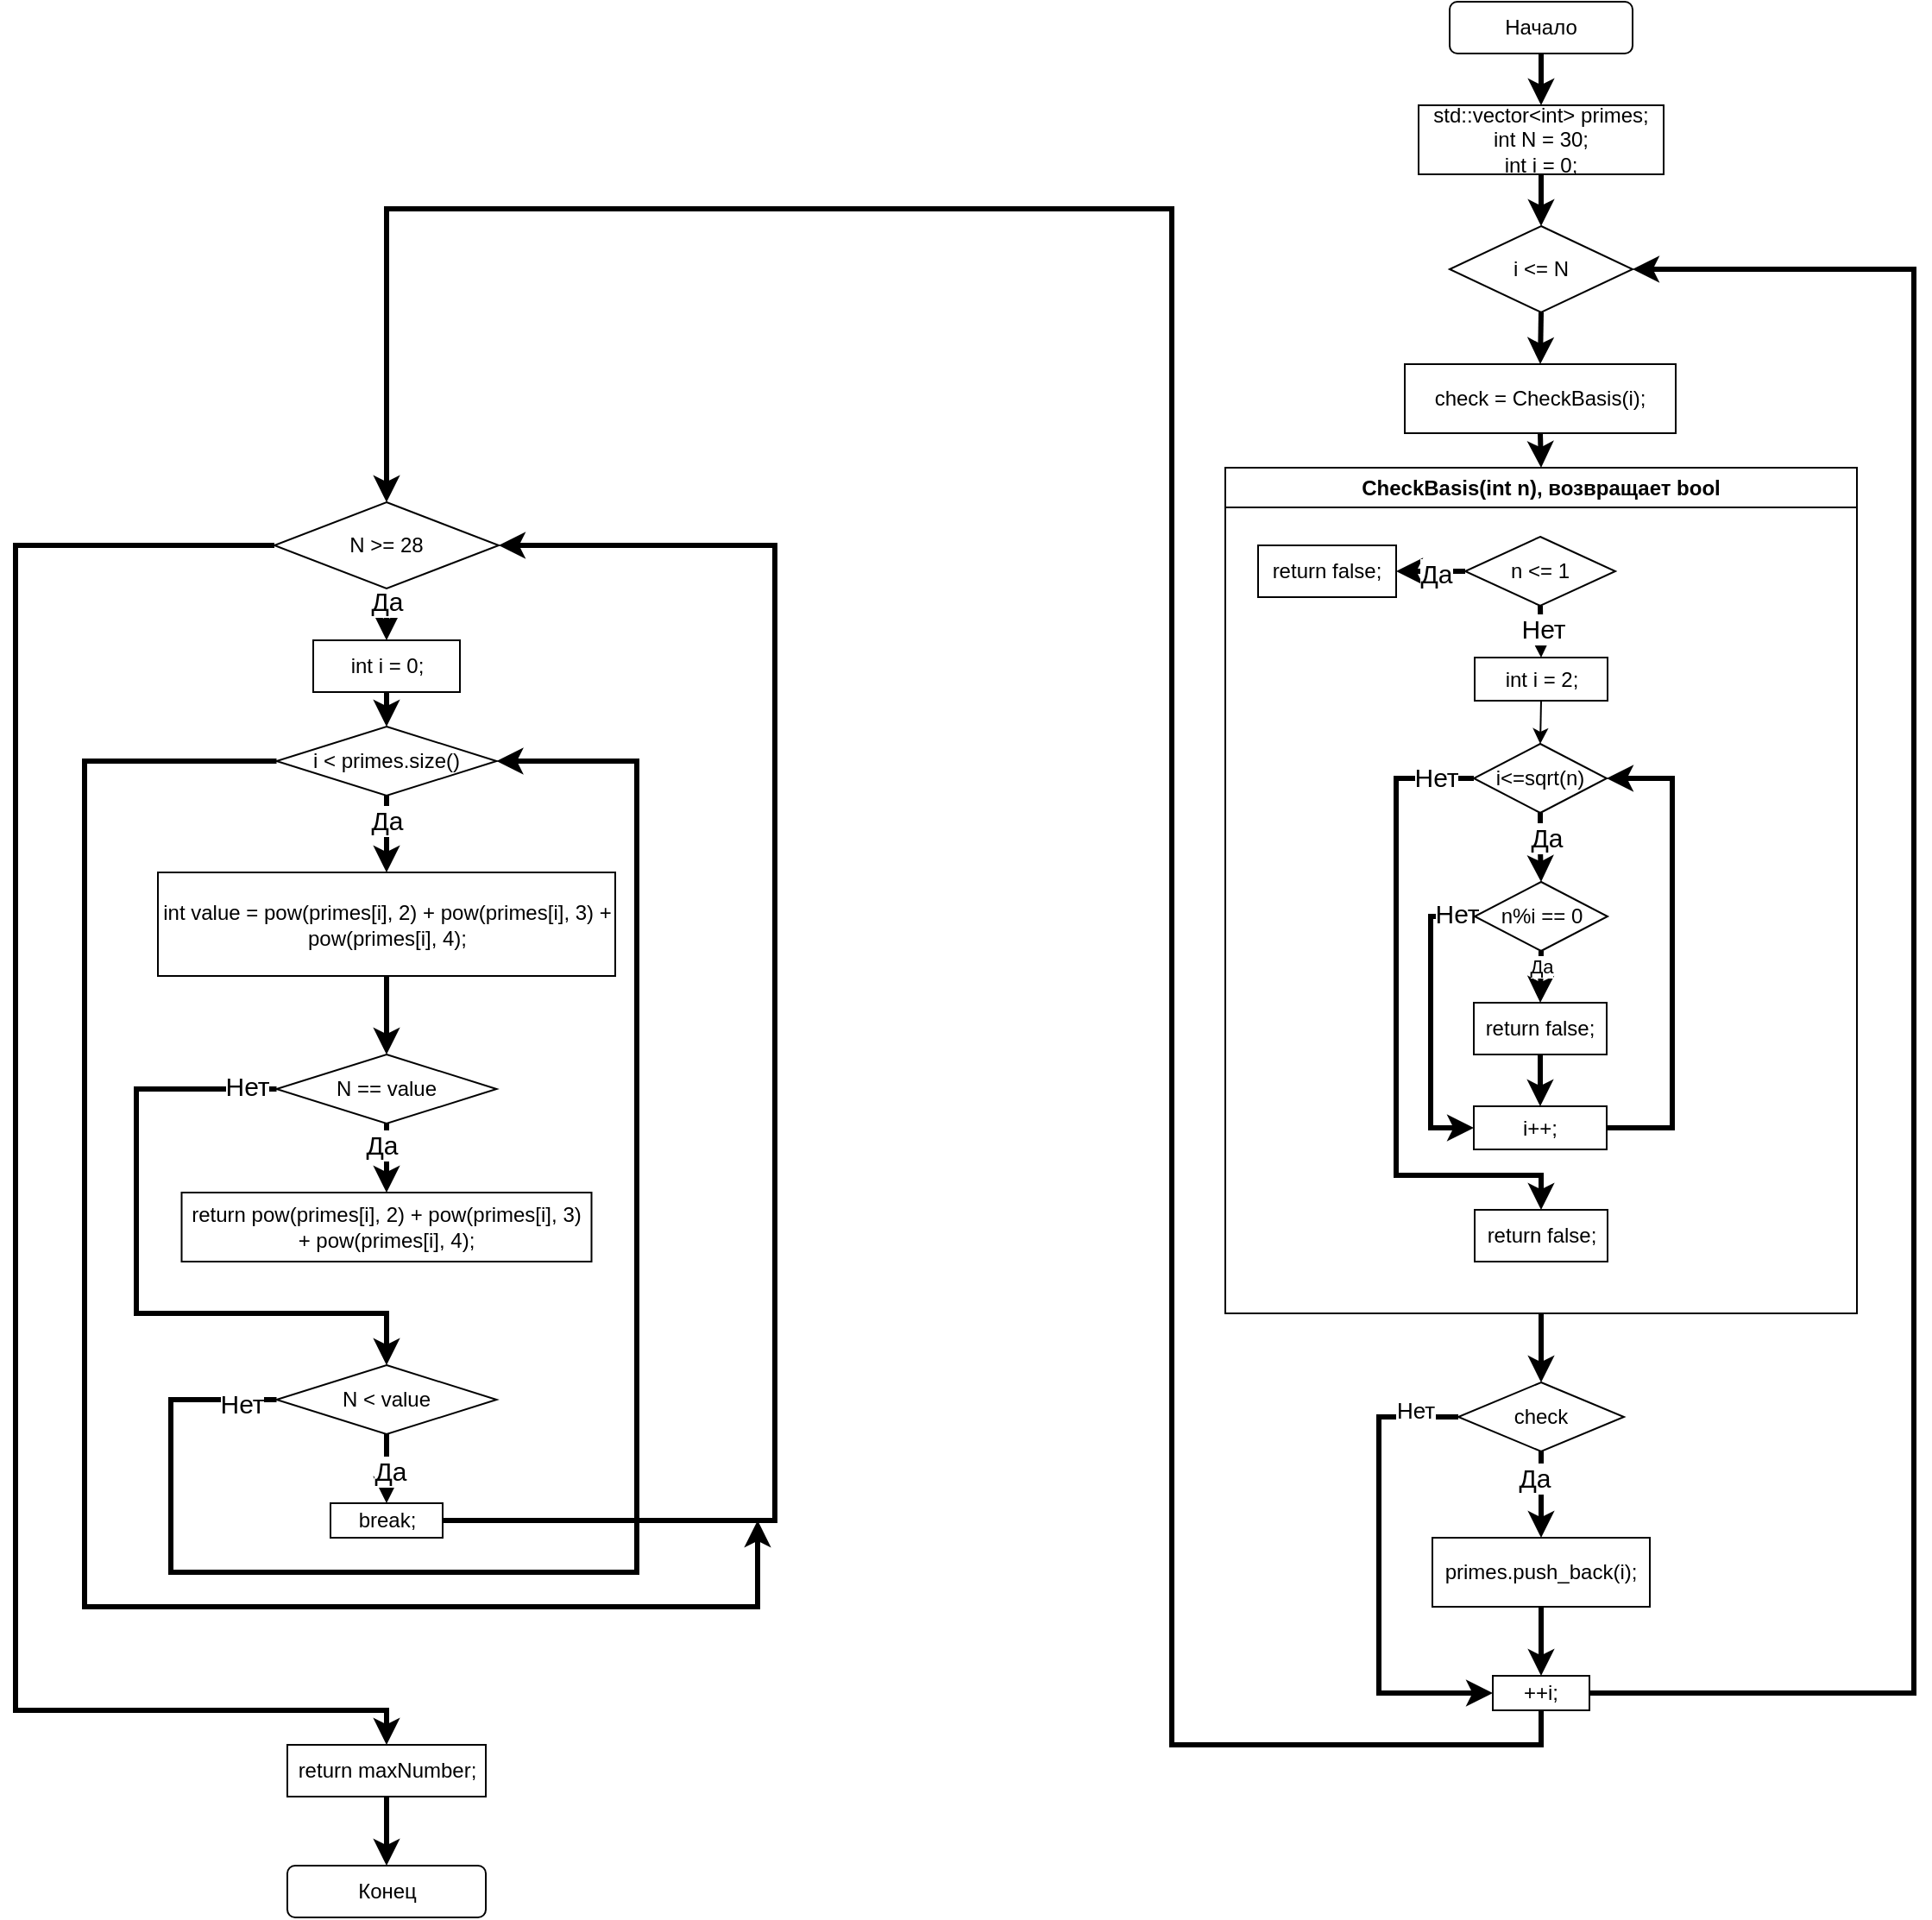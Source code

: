<mxfile version="22.1.11" type="device">
  <diagram name="Страница — 1" id="LGETeaEpzVdsOuc3dwSo">
    <mxGraphModel dx="1783" dy="503" grid="1" gridSize="10" guides="1" tooltips="1" connect="1" arrows="1" fold="1" page="1" pageScale="1" pageWidth="827" pageHeight="1169" math="0" shadow="0">
      <root>
        <mxCell id="0" />
        <mxCell id="1" parent="0" />
        <mxCell id="ou2yiFSYwdWY2zxWr1jO-5" style="edgeStyle=orthogonalEdgeStyle;rounded=0;orthogonalLoop=1;jettySize=auto;html=1;exitX=0.5;exitY=1;exitDx=0;exitDy=0;entryX=0.5;entryY=0;entryDx=0;entryDy=0;strokeWidth=3;" edge="1" parent="1" source="ou2yiFSYwdWY2zxWr1jO-1" target="ou2yiFSYwdWY2zxWr1jO-2">
          <mxGeometry relative="1" as="geometry" />
        </mxCell>
        <mxCell id="ou2yiFSYwdWY2zxWr1jO-1" value="Начало" style="rounded=1;whiteSpace=wrap;html=1;" vertex="1" parent="1">
          <mxGeometry x="361" y="40" width="106" height="30" as="geometry" />
        </mxCell>
        <mxCell id="ou2yiFSYwdWY2zxWr1jO-8" style="edgeStyle=orthogonalEdgeStyle;rounded=0;orthogonalLoop=1;jettySize=auto;html=1;exitX=0.5;exitY=1;exitDx=0;exitDy=0;entryX=0.5;entryY=0;entryDx=0;entryDy=0;strokeWidth=3;" edge="1" parent="1" source="ou2yiFSYwdWY2zxWr1jO-2" target="ou2yiFSYwdWY2zxWr1jO-7">
          <mxGeometry relative="1" as="geometry" />
        </mxCell>
        <mxCell id="ou2yiFSYwdWY2zxWr1jO-2" value="std::vector&amp;lt;int&amp;gt; primes;&lt;br&gt;int N = 30;&lt;br&gt;int i = 0;" style="rounded=0;whiteSpace=wrap;html=1;" vertex="1" parent="1">
          <mxGeometry x="343" y="100" width="142" height="40" as="geometry" />
        </mxCell>
        <mxCell id="ou2yiFSYwdWY2zxWr1jO-20" style="edgeStyle=orthogonalEdgeStyle;rounded=0;orthogonalLoop=1;jettySize=auto;html=1;exitX=0.5;exitY=1;exitDx=0;exitDy=0;entryX=0.5;entryY=0;entryDx=0;entryDy=0;strokeWidth=3;" edge="1" parent="1" source="ou2yiFSYwdWY2zxWr1jO-7" target="ou2yiFSYwdWY2zxWr1jO-12">
          <mxGeometry relative="1" as="geometry" />
        </mxCell>
        <mxCell id="ou2yiFSYwdWY2zxWr1jO-7" value="i &amp;lt;= N" style="rhombus;whiteSpace=wrap;html=1;" vertex="1" parent="1">
          <mxGeometry x="361" y="170" width="106" height="50" as="geometry" />
        </mxCell>
        <mxCell id="ou2yiFSYwdWY2zxWr1jO-21" style="edgeStyle=orthogonalEdgeStyle;rounded=0;orthogonalLoop=1;jettySize=auto;html=1;exitX=0.5;exitY=1;exitDx=0;exitDy=0;entryX=0.5;entryY=0;entryDx=0;entryDy=0;strokeWidth=3;" edge="1" parent="1" source="ou2yiFSYwdWY2zxWr1jO-12" target="ou2yiFSYwdWY2zxWr1jO-13">
          <mxGeometry relative="1" as="geometry" />
        </mxCell>
        <mxCell id="ou2yiFSYwdWY2zxWr1jO-12" value="check =&amp;nbsp;CheckBasis(i);" style="rounded=0;whiteSpace=wrap;html=1;" vertex="1" parent="1">
          <mxGeometry x="335" y="250" width="157" height="40" as="geometry" />
        </mxCell>
        <mxCell id="ou2yiFSYwdWY2zxWr1jO-45" style="edgeStyle=orthogonalEdgeStyle;rounded=0;orthogonalLoop=1;jettySize=auto;html=1;exitX=0.5;exitY=1;exitDx=0;exitDy=0;entryX=0.5;entryY=0;entryDx=0;entryDy=0;strokeWidth=3;" edge="1" parent="1" source="ou2yiFSYwdWY2zxWr1jO-13" target="ou2yiFSYwdWY2zxWr1jO-44">
          <mxGeometry relative="1" as="geometry" />
        </mxCell>
        <mxCell id="ou2yiFSYwdWY2zxWr1jO-13" value="CheckBasis(int n), возвращает bool" style="swimlane;whiteSpace=wrap;html=1;" vertex="1" parent="1">
          <mxGeometry x="231" y="310" width="366" height="490" as="geometry" />
        </mxCell>
        <mxCell id="ou2yiFSYwdWY2zxWr1jO-18" style="edgeStyle=orthogonalEdgeStyle;rounded=0;orthogonalLoop=1;jettySize=auto;html=1;exitX=0;exitY=0.5;exitDx=0;exitDy=0;entryX=1;entryY=0.5;entryDx=0;entryDy=0;strokeWidth=3;" edge="1" parent="ou2yiFSYwdWY2zxWr1jO-13" source="ou2yiFSYwdWY2zxWr1jO-16" target="ou2yiFSYwdWY2zxWr1jO-17">
          <mxGeometry relative="1" as="geometry" />
        </mxCell>
        <mxCell id="ou2yiFSYwdWY2zxWr1jO-19" value="&lt;font style=&quot;font-size: 15px;&quot;&gt;Да&lt;/font&gt;" style="edgeLabel;html=1;align=center;verticalAlign=middle;resizable=0;points=[];" vertex="1" connectable="0" parent="ou2yiFSYwdWY2zxWr1jO-18">
          <mxGeometry x="-0.133" y="1" relative="1" as="geometry">
            <mxPoint as="offset" />
          </mxGeometry>
        </mxCell>
        <mxCell id="ou2yiFSYwdWY2zxWr1jO-23" style="edgeStyle=orthogonalEdgeStyle;rounded=0;orthogonalLoop=1;jettySize=auto;html=1;exitX=0.5;exitY=1;exitDx=0;exitDy=0;entryX=0.5;entryY=0;entryDx=0;entryDy=0;strokeWidth=3;" edge="1" parent="ou2yiFSYwdWY2zxWr1jO-13" source="ou2yiFSYwdWY2zxWr1jO-16" target="ou2yiFSYwdWY2zxWr1jO-22">
          <mxGeometry relative="1" as="geometry" />
        </mxCell>
        <mxCell id="ou2yiFSYwdWY2zxWr1jO-24" value="&lt;font style=&quot;font-size: 15px;&quot;&gt;Нет&lt;/font&gt;" style="edgeLabel;html=1;align=center;verticalAlign=middle;resizable=0;points=[];" vertex="1" connectable="0" parent="ou2yiFSYwdWY2zxWr1jO-23">
          <mxGeometry x="-0.148" y="1" relative="1" as="geometry">
            <mxPoint as="offset" />
          </mxGeometry>
        </mxCell>
        <mxCell id="ou2yiFSYwdWY2zxWr1jO-16" value="n &amp;lt;= 1" style="rhombus;whiteSpace=wrap;html=1;" vertex="1" parent="ou2yiFSYwdWY2zxWr1jO-13">
          <mxGeometry x="139" y="40" width="87" height="40" as="geometry" />
        </mxCell>
        <mxCell id="ou2yiFSYwdWY2zxWr1jO-17" value="return false;" style="rounded=0;whiteSpace=wrap;html=1;" vertex="1" parent="ou2yiFSYwdWY2zxWr1jO-13">
          <mxGeometry x="19" y="45" width="80" height="30" as="geometry" />
        </mxCell>
        <mxCell id="ou2yiFSYwdWY2zxWr1jO-26" style="edgeStyle=orthogonalEdgeStyle;rounded=0;orthogonalLoop=1;jettySize=auto;html=1;exitX=0.5;exitY=1;exitDx=0;exitDy=0;entryX=0.5;entryY=0;entryDx=0;entryDy=0;" edge="1" parent="ou2yiFSYwdWY2zxWr1jO-13" source="ou2yiFSYwdWY2zxWr1jO-22" target="ou2yiFSYwdWY2zxWr1jO-25">
          <mxGeometry relative="1" as="geometry" />
        </mxCell>
        <mxCell id="ou2yiFSYwdWY2zxWr1jO-22" value="int i = 2;" style="rounded=0;whiteSpace=wrap;html=1;" vertex="1" parent="ou2yiFSYwdWY2zxWr1jO-13">
          <mxGeometry x="144.5" y="110" width="77" height="25" as="geometry" />
        </mxCell>
        <mxCell id="ou2yiFSYwdWY2zxWr1jO-29" style="edgeStyle=orthogonalEdgeStyle;rounded=0;orthogonalLoop=1;jettySize=auto;html=1;exitX=0.5;exitY=1;exitDx=0;exitDy=0;entryX=0.5;entryY=0;entryDx=0;entryDy=0;strokeWidth=3;" edge="1" parent="ou2yiFSYwdWY2zxWr1jO-13" source="ou2yiFSYwdWY2zxWr1jO-25" target="ou2yiFSYwdWY2zxWr1jO-28">
          <mxGeometry relative="1" as="geometry" />
        </mxCell>
        <mxCell id="ou2yiFSYwdWY2zxWr1jO-30" value="&lt;font style=&quot;font-size: 15px;&quot;&gt;Да&lt;/font&gt;" style="edgeLabel;html=1;align=center;verticalAlign=middle;resizable=0;points=[];" vertex="1" connectable="0" parent="ou2yiFSYwdWY2zxWr1jO-29">
          <mxGeometry x="-0.334" y="3" relative="1" as="geometry">
            <mxPoint as="offset" />
          </mxGeometry>
        </mxCell>
        <mxCell id="ou2yiFSYwdWY2zxWr1jO-42" style="edgeStyle=orthogonalEdgeStyle;rounded=0;orthogonalLoop=1;jettySize=auto;html=1;exitX=0;exitY=0.5;exitDx=0;exitDy=0;entryX=0.5;entryY=0;entryDx=0;entryDy=0;strokeWidth=3;" edge="1" parent="ou2yiFSYwdWY2zxWr1jO-13" source="ou2yiFSYwdWY2zxWr1jO-25" target="ou2yiFSYwdWY2zxWr1jO-36">
          <mxGeometry relative="1" as="geometry">
            <Array as="points">
              <mxPoint x="99" y="180" />
              <mxPoint x="99" y="410" />
              <mxPoint x="183" y="410" />
            </Array>
          </mxGeometry>
        </mxCell>
        <mxCell id="ou2yiFSYwdWY2zxWr1jO-43" value="&lt;font style=&quot;font-size: 15px;&quot;&gt;Нет&lt;/font&gt;" style="edgeLabel;html=1;align=center;verticalAlign=middle;resizable=0;points=[];" vertex="1" connectable="0" parent="ou2yiFSYwdWY2zxWr1jO-42">
          <mxGeometry x="-0.883" y="-1" relative="1" as="geometry">
            <mxPoint as="offset" />
          </mxGeometry>
        </mxCell>
        <mxCell id="ou2yiFSYwdWY2zxWr1jO-25" value="i&amp;lt;=sqrt(n)" style="rhombus;whiteSpace=wrap;html=1;" vertex="1" parent="ou2yiFSYwdWY2zxWr1jO-13">
          <mxGeometry x="144" y="160" width="77" height="40" as="geometry" />
        </mxCell>
        <mxCell id="ou2yiFSYwdWY2zxWr1jO-32" style="edgeStyle=orthogonalEdgeStyle;rounded=0;orthogonalLoop=1;jettySize=auto;html=1;exitX=0.5;exitY=1;exitDx=0;exitDy=0;entryX=0.5;entryY=0;entryDx=0;entryDy=0;strokeWidth=3;" edge="1" parent="ou2yiFSYwdWY2zxWr1jO-13" source="ou2yiFSYwdWY2zxWr1jO-28" target="ou2yiFSYwdWY2zxWr1jO-31">
          <mxGeometry relative="1" as="geometry" />
        </mxCell>
        <mxCell id="ou2yiFSYwdWY2zxWr1jO-33" value="Да" style="edgeLabel;html=1;align=center;verticalAlign=middle;resizable=0;points=[];" vertex="1" connectable="0" parent="ou2yiFSYwdWY2zxWr1jO-32">
          <mxGeometry x="-0.378" relative="1" as="geometry">
            <mxPoint as="offset" />
          </mxGeometry>
        </mxCell>
        <mxCell id="ou2yiFSYwdWY2zxWr1jO-39" style="edgeStyle=orthogonalEdgeStyle;rounded=0;orthogonalLoop=1;jettySize=auto;html=1;exitX=0;exitY=0.5;exitDx=0;exitDy=0;entryX=0;entryY=0.5;entryDx=0;entryDy=0;strokeWidth=3;" edge="1" parent="ou2yiFSYwdWY2zxWr1jO-13" source="ou2yiFSYwdWY2zxWr1jO-28" target="ou2yiFSYwdWY2zxWr1jO-37">
          <mxGeometry relative="1" as="geometry">
            <Array as="points">
              <mxPoint x="119" y="260" />
              <mxPoint x="119" y="383" />
            </Array>
          </mxGeometry>
        </mxCell>
        <mxCell id="ou2yiFSYwdWY2zxWr1jO-40" value="&lt;font style=&quot;font-size: 15px;&quot;&gt;Нет&lt;/font&gt;" style="edgeLabel;html=1;align=center;verticalAlign=middle;resizable=0;points=[];" vertex="1" connectable="0" parent="ou2yiFSYwdWY2zxWr1jO-39">
          <mxGeometry x="-0.879" y="-2" relative="1" as="geometry">
            <mxPoint as="offset" />
          </mxGeometry>
        </mxCell>
        <mxCell id="ou2yiFSYwdWY2zxWr1jO-28" value="n%i == 0" style="rhombus;whiteSpace=wrap;html=1;" vertex="1" parent="ou2yiFSYwdWY2zxWr1jO-13">
          <mxGeometry x="144.5" y="240" width="77" height="40" as="geometry" />
        </mxCell>
        <mxCell id="ou2yiFSYwdWY2zxWr1jO-38" style="edgeStyle=orthogonalEdgeStyle;rounded=0;orthogonalLoop=1;jettySize=auto;html=1;exitX=0.5;exitY=1;exitDx=0;exitDy=0;entryX=0.5;entryY=0;entryDx=0;entryDy=0;strokeWidth=3;" edge="1" parent="ou2yiFSYwdWY2zxWr1jO-13" source="ou2yiFSYwdWY2zxWr1jO-31" target="ou2yiFSYwdWY2zxWr1jO-37">
          <mxGeometry relative="1" as="geometry" />
        </mxCell>
        <mxCell id="ou2yiFSYwdWY2zxWr1jO-31" value="return false;" style="rounded=0;whiteSpace=wrap;html=1;" vertex="1" parent="ou2yiFSYwdWY2zxWr1jO-13">
          <mxGeometry x="144" y="310" width="77" height="30" as="geometry" />
        </mxCell>
        <mxCell id="ou2yiFSYwdWY2zxWr1jO-36" value="return false;" style="rounded=0;whiteSpace=wrap;html=1;" vertex="1" parent="ou2yiFSYwdWY2zxWr1jO-13">
          <mxGeometry x="144.5" y="430" width="77" height="30" as="geometry" />
        </mxCell>
        <mxCell id="ou2yiFSYwdWY2zxWr1jO-41" style="edgeStyle=orthogonalEdgeStyle;rounded=0;orthogonalLoop=1;jettySize=auto;html=1;exitX=1;exitY=0.5;exitDx=0;exitDy=0;entryX=1;entryY=0.5;entryDx=0;entryDy=0;strokeWidth=3;" edge="1" parent="ou2yiFSYwdWY2zxWr1jO-13" source="ou2yiFSYwdWY2zxWr1jO-37" target="ou2yiFSYwdWY2zxWr1jO-25">
          <mxGeometry relative="1" as="geometry">
            <Array as="points">
              <mxPoint x="259" y="383" />
              <mxPoint x="259" y="180" />
            </Array>
          </mxGeometry>
        </mxCell>
        <mxCell id="ou2yiFSYwdWY2zxWr1jO-37" value="i++;" style="rounded=0;whiteSpace=wrap;html=1;" vertex="1" parent="ou2yiFSYwdWY2zxWr1jO-13">
          <mxGeometry x="144" y="370" width="77" height="25" as="geometry" />
        </mxCell>
        <mxCell id="ou2yiFSYwdWY2zxWr1jO-47" style="edgeStyle=orthogonalEdgeStyle;rounded=0;orthogonalLoop=1;jettySize=auto;html=1;exitX=0.5;exitY=1;exitDx=0;exitDy=0;entryX=0.5;entryY=0;entryDx=0;entryDy=0;strokeWidth=3;" edge="1" parent="1" source="ou2yiFSYwdWY2zxWr1jO-44" target="ou2yiFSYwdWY2zxWr1jO-46">
          <mxGeometry relative="1" as="geometry" />
        </mxCell>
        <mxCell id="ou2yiFSYwdWY2zxWr1jO-48" value="&lt;font style=&quot;font-size: 15px;&quot;&gt;Да&lt;/font&gt;" style="edgeLabel;html=1;align=center;verticalAlign=middle;resizable=0;points=[];" vertex="1" connectable="0" parent="ou2yiFSYwdWY2zxWr1jO-47">
          <mxGeometry x="-0.427" y="-4" relative="1" as="geometry">
            <mxPoint as="offset" />
          </mxGeometry>
        </mxCell>
        <mxCell id="ou2yiFSYwdWY2zxWr1jO-51" style="edgeStyle=orthogonalEdgeStyle;rounded=0;orthogonalLoop=1;jettySize=auto;html=1;exitX=0;exitY=0.5;exitDx=0;exitDy=0;entryX=0;entryY=0.5;entryDx=0;entryDy=0;strokeWidth=3;" edge="1" parent="1" source="ou2yiFSYwdWY2zxWr1jO-44" target="ou2yiFSYwdWY2zxWr1jO-49">
          <mxGeometry relative="1" as="geometry">
            <Array as="points">
              <mxPoint x="320" y="860" />
              <mxPoint x="320" y="1020" />
            </Array>
          </mxGeometry>
        </mxCell>
        <mxCell id="ou2yiFSYwdWY2zxWr1jO-52" value="&lt;font style=&quot;font-size: 13px;&quot;&gt;Нет&lt;/font&gt;" style="edgeLabel;html=1;align=center;verticalAlign=middle;resizable=0;points=[];" vertex="1" connectable="0" parent="ou2yiFSYwdWY2zxWr1jO-51">
          <mxGeometry x="-0.816" y="-4" relative="1" as="geometry">
            <mxPoint as="offset" />
          </mxGeometry>
        </mxCell>
        <mxCell id="ou2yiFSYwdWY2zxWr1jO-44" value="check" style="rhombus;whiteSpace=wrap;html=1;" vertex="1" parent="1">
          <mxGeometry x="366" y="840" width="96" height="40" as="geometry" />
        </mxCell>
        <mxCell id="ou2yiFSYwdWY2zxWr1jO-50" style="edgeStyle=orthogonalEdgeStyle;rounded=0;orthogonalLoop=1;jettySize=auto;html=1;exitX=0.5;exitY=1;exitDx=0;exitDy=0;entryX=0.5;entryY=0;entryDx=0;entryDy=0;strokeWidth=3;" edge="1" parent="1" source="ou2yiFSYwdWY2zxWr1jO-46" target="ou2yiFSYwdWY2zxWr1jO-49">
          <mxGeometry relative="1" as="geometry" />
        </mxCell>
        <mxCell id="ou2yiFSYwdWY2zxWr1jO-46" value="primes.push_back(i);" style="rounded=0;whiteSpace=wrap;html=1;" vertex="1" parent="1">
          <mxGeometry x="351" y="930" width="126" height="40" as="geometry" />
        </mxCell>
        <mxCell id="ou2yiFSYwdWY2zxWr1jO-53" style="edgeStyle=orthogonalEdgeStyle;rounded=0;orthogonalLoop=1;jettySize=auto;html=1;exitX=1;exitY=0.5;exitDx=0;exitDy=0;entryX=1;entryY=0.5;entryDx=0;entryDy=0;strokeWidth=3;" edge="1" parent="1" source="ou2yiFSYwdWY2zxWr1jO-49" target="ou2yiFSYwdWY2zxWr1jO-7">
          <mxGeometry relative="1" as="geometry">
            <Array as="points">
              <mxPoint x="630" y="1020" />
              <mxPoint x="630" y="195" />
            </Array>
          </mxGeometry>
        </mxCell>
        <mxCell id="ou2yiFSYwdWY2zxWr1jO-57" style="edgeStyle=orthogonalEdgeStyle;rounded=0;orthogonalLoop=1;jettySize=auto;html=1;exitX=0.5;exitY=1;exitDx=0;exitDy=0;entryX=0.5;entryY=0;entryDx=0;entryDy=0;strokeWidth=3;" edge="1" parent="1" source="ou2yiFSYwdWY2zxWr1jO-49" target="ou2yiFSYwdWY2zxWr1jO-55">
          <mxGeometry relative="1" as="geometry">
            <mxPoint x="-255" y="230" as="targetPoint" />
            <Array as="points">
              <mxPoint x="414" y="1050" />
              <mxPoint x="200" y="1050" />
              <mxPoint x="200" y="160" />
              <mxPoint x="-255" y="160" />
            </Array>
          </mxGeometry>
        </mxCell>
        <mxCell id="ou2yiFSYwdWY2zxWr1jO-49" value="++i;" style="rounded=0;whiteSpace=wrap;html=1;" vertex="1" parent="1">
          <mxGeometry x="386" y="1010" width="56" height="20" as="geometry" />
        </mxCell>
        <mxCell id="ou2yiFSYwdWY2zxWr1jO-59" style="edgeStyle=orthogonalEdgeStyle;rounded=0;orthogonalLoop=1;jettySize=auto;html=1;exitX=0.5;exitY=1;exitDx=0;exitDy=0;entryX=0.5;entryY=0;entryDx=0;entryDy=0;strokeWidth=3;" edge="1" parent="1" source="ou2yiFSYwdWY2zxWr1jO-55" target="ou2yiFSYwdWY2zxWr1jO-58">
          <mxGeometry relative="1" as="geometry" />
        </mxCell>
        <mxCell id="ou2yiFSYwdWY2zxWr1jO-82" value="&lt;font style=&quot;font-size: 15px;&quot;&gt;Да&lt;/font&gt;" style="edgeLabel;html=1;align=center;verticalAlign=middle;resizable=0;points=[];" vertex="1" connectable="0" parent="ou2yiFSYwdWY2zxWr1jO-59">
          <mxGeometry x="-0.54" relative="1" as="geometry">
            <mxPoint as="offset" />
          </mxGeometry>
        </mxCell>
        <mxCell id="ou2yiFSYwdWY2zxWr1jO-84" style="edgeStyle=orthogonalEdgeStyle;rounded=0;orthogonalLoop=1;jettySize=auto;html=1;exitX=0;exitY=0.5;exitDx=0;exitDy=0;entryX=0.5;entryY=0;entryDx=0;entryDy=0;strokeWidth=3;" edge="1" parent="1" source="ou2yiFSYwdWY2zxWr1jO-55" target="ou2yiFSYwdWY2zxWr1jO-83">
          <mxGeometry relative="1" as="geometry">
            <Array as="points">
              <mxPoint x="-470" y="355" />
              <mxPoint x="-470" y="1030" />
              <mxPoint x="-255" y="1030" />
            </Array>
          </mxGeometry>
        </mxCell>
        <mxCell id="ou2yiFSYwdWY2zxWr1jO-55" value="N &amp;gt;= 28" style="rhombus;whiteSpace=wrap;html=1;" vertex="1" parent="1">
          <mxGeometry x="-320" y="330" width="130" height="50" as="geometry" />
        </mxCell>
        <mxCell id="ou2yiFSYwdWY2zxWr1jO-61" style="edgeStyle=orthogonalEdgeStyle;rounded=0;orthogonalLoop=1;jettySize=auto;html=1;exitX=0.5;exitY=1;exitDx=0;exitDy=0;entryX=0.5;entryY=0;entryDx=0;entryDy=0;strokeWidth=3;" edge="1" parent="1" source="ou2yiFSYwdWY2zxWr1jO-58" target="ou2yiFSYwdWY2zxWr1jO-60">
          <mxGeometry relative="1" as="geometry" />
        </mxCell>
        <mxCell id="ou2yiFSYwdWY2zxWr1jO-58" value="int i = 0;" style="rounded=0;whiteSpace=wrap;html=1;" vertex="1" parent="1">
          <mxGeometry x="-297.5" y="410" width="85" height="30" as="geometry" />
        </mxCell>
        <mxCell id="ou2yiFSYwdWY2zxWr1jO-73" style="edgeStyle=orthogonalEdgeStyle;rounded=0;orthogonalLoop=1;jettySize=auto;html=1;exitX=0.5;exitY=1;exitDx=0;exitDy=0;entryX=0.5;entryY=0;entryDx=0;entryDy=0;strokeWidth=3;" edge="1" parent="1" source="ou2yiFSYwdWY2zxWr1jO-60" target="ou2yiFSYwdWY2zxWr1jO-62">
          <mxGeometry relative="1" as="geometry" />
        </mxCell>
        <mxCell id="ou2yiFSYwdWY2zxWr1jO-74" value="&lt;font style=&quot;font-size: 15px;&quot;&gt;Да&lt;/font&gt;" style="edgeLabel;html=1;align=center;verticalAlign=middle;resizable=0;points=[];" vertex="1" connectable="0" parent="ou2yiFSYwdWY2zxWr1jO-73">
          <mxGeometry x="-0.381" relative="1" as="geometry">
            <mxPoint as="offset" />
          </mxGeometry>
        </mxCell>
        <mxCell id="ou2yiFSYwdWY2zxWr1jO-81" style="edgeStyle=orthogonalEdgeStyle;rounded=0;orthogonalLoop=1;jettySize=auto;html=1;exitX=0;exitY=0.5;exitDx=0;exitDy=0;strokeWidth=3;" edge="1" parent="1" source="ou2yiFSYwdWY2zxWr1jO-60">
          <mxGeometry relative="1" as="geometry">
            <mxPoint x="-40" y="920" as="targetPoint" />
            <Array as="points">
              <mxPoint x="-430" y="480" />
              <mxPoint x="-430" y="970" />
              <mxPoint x="-40" y="970" />
            </Array>
          </mxGeometry>
        </mxCell>
        <mxCell id="ou2yiFSYwdWY2zxWr1jO-60" value="i &amp;lt; primes.size()" style="rhombus;whiteSpace=wrap;html=1;" vertex="1" parent="1">
          <mxGeometry x="-318.75" y="460" width="127.5" height="40" as="geometry" />
        </mxCell>
        <mxCell id="ou2yiFSYwdWY2zxWr1jO-72" style="edgeStyle=orthogonalEdgeStyle;rounded=0;orthogonalLoop=1;jettySize=auto;html=1;exitX=0.5;exitY=1;exitDx=0;exitDy=0;entryX=0.5;entryY=0;entryDx=0;entryDy=0;strokeWidth=3;" edge="1" parent="1" source="ou2yiFSYwdWY2zxWr1jO-62" target="ou2yiFSYwdWY2zxWr1jO-64">
          <mxGeometry relative="1" as="geometry" />
        </mxCell>
        <mxCell id="ou2yiFSYwdWY2zxWr1jO-62" value="int value = pow(primes[i], 2) + pow(primes[i], 3) + pow(primes[i], 4);" style="rounded=0;whiteSpace=wrap;html=1;" vertex="1" parent="1">
          <mxGeometry x="-387.5" y="544.5" width="265" height="60" as="geometry" />
        </mxCell>
        <mxCell id="ou2yiFSYwdWY2zxWr1jO-67" style="edgeStyle=orthogonalEdgeStyle;rounded=0;orthogonalLoop=1;jettySize=auto;html=1;exitX=0.5;exitY=1;exitDx=0;exitDy=0;entryX=0.5;entryY=0;entryDx=0;entryDy=0;strokeWidth=3;" edge="1" parent="1" source="ou2yiFSYwdWY2zxWr1jO-64" target="ou2yiFSYwdWY2zxWr1jO-66">
          <mxGeometry relative="1" as="geometry" />
        </mxCell>
        <mxCell id="ou2yiFSYwdWY2zxWr1jO-70" value="&lt;font style=&quot;font-size: 15px;&quot;&gt;Да&lt;/font&gt;" style="edgeLabel;html=1;align=center;verticalAlign=middle;resizable=0;points=[];" vertex="1" connectable="0" parent="ou2yiFSYwdWY2zxWr1jO-67">
          <mxGeometry x="-0.425" y="-3" relative="1" as="geometry">
            <mxPoint as="offset" />
          </mxGeometry>
        </mxCell>
        <mxCell id="ou2yiFSYwdWY2zxWr1jO-68" style="edgeStyle=orthogonalEdgeStyle;rounded=0;orthogonalLoop=1;jettySize=auto;html=1;exitX=0;exitY=0.5;exitDx=0;exitDy=0;entryX=0.5;entryY=0;entryDx=0;entryDy=0;strokeWidth=3;" edge="1" parent="1" source="ou2yiFSYwdWY2zxWr1jO-64" target="ou2yiFSYwdWY2zxWr1jO-65">
          <mxGeometry relative="1" as="geometry">
            <Array as="points">
              <mxPoint x="-400" y="670" />
              <mxPoint x="-400" y="800" />
            </Array>
          </mxGeometry>
        </mxCell>
        <mxCell id="ou2yiFSYwdWY2zxWr1jO-71" value="&lt;font style=&quot;font-size: 15px;&quot;&gt;Нет&lt;/font&gt;" style="edgeLabel;html=1;align=center;verticalAlign=middle;resizable=0;points=[];" vertex="1" connectable="0" parent="ou2yiFSYwdWY2zxWr1jO-68">
          <mxGeometry x="-0.907" y="-2" relative="1" as="geometry">
            <mxPoint as="offset" />
          </mxGeometry>
        </mxCell>
        <mxCell id="ou2yiFSYwdWY2zxWr1jO-64" value="N == value" style="rhombus;whiteSpace=wrap;html=1;" vertex="1" parent="1">
          <mxGeometry x="-318.75" y="650" width="127.5" height="40" as="geometry" />
        </mxCell>
        <mxCell id="ou2yiFSYwdWY2zxWr1jO-76" style="edgeStyle=orthogonalEdgeStyle;rounded=0;orthogonalLoop=1;jettySize=auto;html=1;exitX=0.5;exitY=1;exitDx=0;exitDy=0;entryX=0.5;entryY=0;entryDx=0;entryDy=0;strokeWidth=3;" edge="1" parent="1" source="ou2yiFSYwdWY2zxWr1jO-65" target="ou2yiFSYwdWY2zxWr1jO-75">
          <mxGeometry relative="1" as="geometry" />
        </mxCell>
        <mxCell id="ou2yiFSYwdWY2zxWr1jO-80" value="&lt;font style=&quot;font-size: 15px;&quot;&gt;Да&lt;/font&gt;" style="edgeLabel;html=1;align=center;verticalAlign=middle;resizable=0;points=[];" vertex="1" connectable="0" parent="ou2yiFSYwdWY2zxWr1jO-76">
          <mxGeometry x="0.017" y="2" relative="1" as="geometry">
            <mxPoint as="offset" />
          </mxGeometry>
        </mxCell>
        <mxCell id="ou2yiFSYwdWY2zxWr1jO-78" style="edgeStyle=orthogonalEdgeStyle;rounded=0;orthogonalLoop=1;jettySize=auto;html=1;exitX=0;exitY=0.5;exitDx=0;exitDy=0;entryX=1;entryY=0.5;entryDx=0;entryDy=0;strokeWidth=3;" edge="1" parent="1" source="ou2yiFSYwdWY2zxWr1jO-65" target="ou2yiFSYwdWY2zxWr1jO-60">
          <mxGeometry relative="1" as="geometry">
            <Array as="points">
              <mxPoint x="-380" y="850" />
              <mxPoint x="-380" y="950" />
              <mxPoint x="-110" y="950" />
              <mxPoint x="-110" y="480" />
            </Array>
          </mxGeometry>
        </mxCell>
        <mxCell id="ou2yiFSYwdWY2zxWr1jO-79" value="&lt;font style=&quot;font-size: 15px;&quot;&gt;Нет&lt;/font&gt;" style="edgeLabel;html=1;align=center;verticalAlign=middle;resizable=0;points=[];" vertex="1" connectable="0" parent="ou2yiFSYwdWY2zxWr1jO-78">
          <mxGeometry x="-0.957" y="2" relative="1" as="geometry">
            <mxPoint as="offset" />
          </mxGeometry>
        </mxCell>
        <mxCell id="ou2yiFSYwdWY2zxWr1jO-65" value="N &amp;lt; value" style="rhombus;whiteSpace=wrap;html=1;" vertex="1" parent="1">
          <mxGeometry x="-318.75" y="830" width="127.5" height="40" as="geometry" />
        </mxCell>
        <mxCell id="ou2yiFSYwdWY2zxWr1jO-66" value="return pow(primes[i], 2) + pow(primes[i], 3) + pow(primes[i], 4);" style="rounded=0;whiteSpace=wrap;html=1;" vertex="1" parent="1">
          <mxGeometry x="-373.75" y="730" width="237.5" height="40" as="geometry" />
        </mxCell>
        <mxCell id="ou2yiFSYwdWY2zxWr1jO-77" style="edgeStyle=orthogonalEdgeStyle;rounded=0;orthogonalLoop=1;jettySize=auto;html=1;exitX=1;exitY=0.5;exitDx=0;exitDy=0;entryX=1;entryY=0.5;entryDx=0;entryDy=0;strokeWidth=3;" edge="1" parent="1" source="ou2yiFSYwdWY2zxWr1jO-75" target="ou2yiFSYwdWY2zxWr1jO-55">
          <mxGeometry relative="1" as="geometry">
            <Array as="points">
              <mxPoint x="-30" y="920" />
              <mxPoint x="-30" y="355" />
            </Array>
          </mxGeometry>
        </mxCell>
        <mxCell id="ou2yiFSYwdWY2zxWr1jO-75" value="break;" style="rounded=0;whiteSpace=wrap;html=1;" vertex="1" parent="1">
          <mxGeometry x="-287.5" y="910" width="65" height="20" as="geometry" />
        </mxCell>
        <mxCell id="ou2yiFSYwdWY2zxWr1jO-86" style="edgeStyle=orthogonalEdgeStyle;rounded=0;orthogonalLoop=1;jettySize=auto;html=1;exitX=0.5;exitY=1;exitDx=0;exitDy=0;entryX=0.5;entryY=0;entryDx=0;entryDy=0;strokeWidth=3;" edge="1" parent="1" source="ou2yiFSYwdWY2zxWr1jO-83" target="ou2yiFSYwdWY2zxWr1jO-85">
          <mxGeometry relative="1" as="geometry" />
        </mxCell>
        <mxCell id="ou2yiFSYwdWY2zxWr1jO-83" value="return maxNumber;" style="rounded=0;whiteSpace=wrap;html=1;" vertex="1" parent="1">
          <mxGeometry x="-312.5" y="1050" width="115" height="30" as="geometry" />
        </mxCell>
        <mxCell id="ou2yiFSYwdWY2zxWr1jO-85" value="Конец" style="rounded=1;whiteSpace=wrap;html=1;" vertex="1" parent="1">
          <mxGeometry x="-312.5" y="1120" width="115" height="30" as="geometry" />
        </mxCell>
      </root>
    </mxGraphModel>
  </diagram>
</mxfile>
